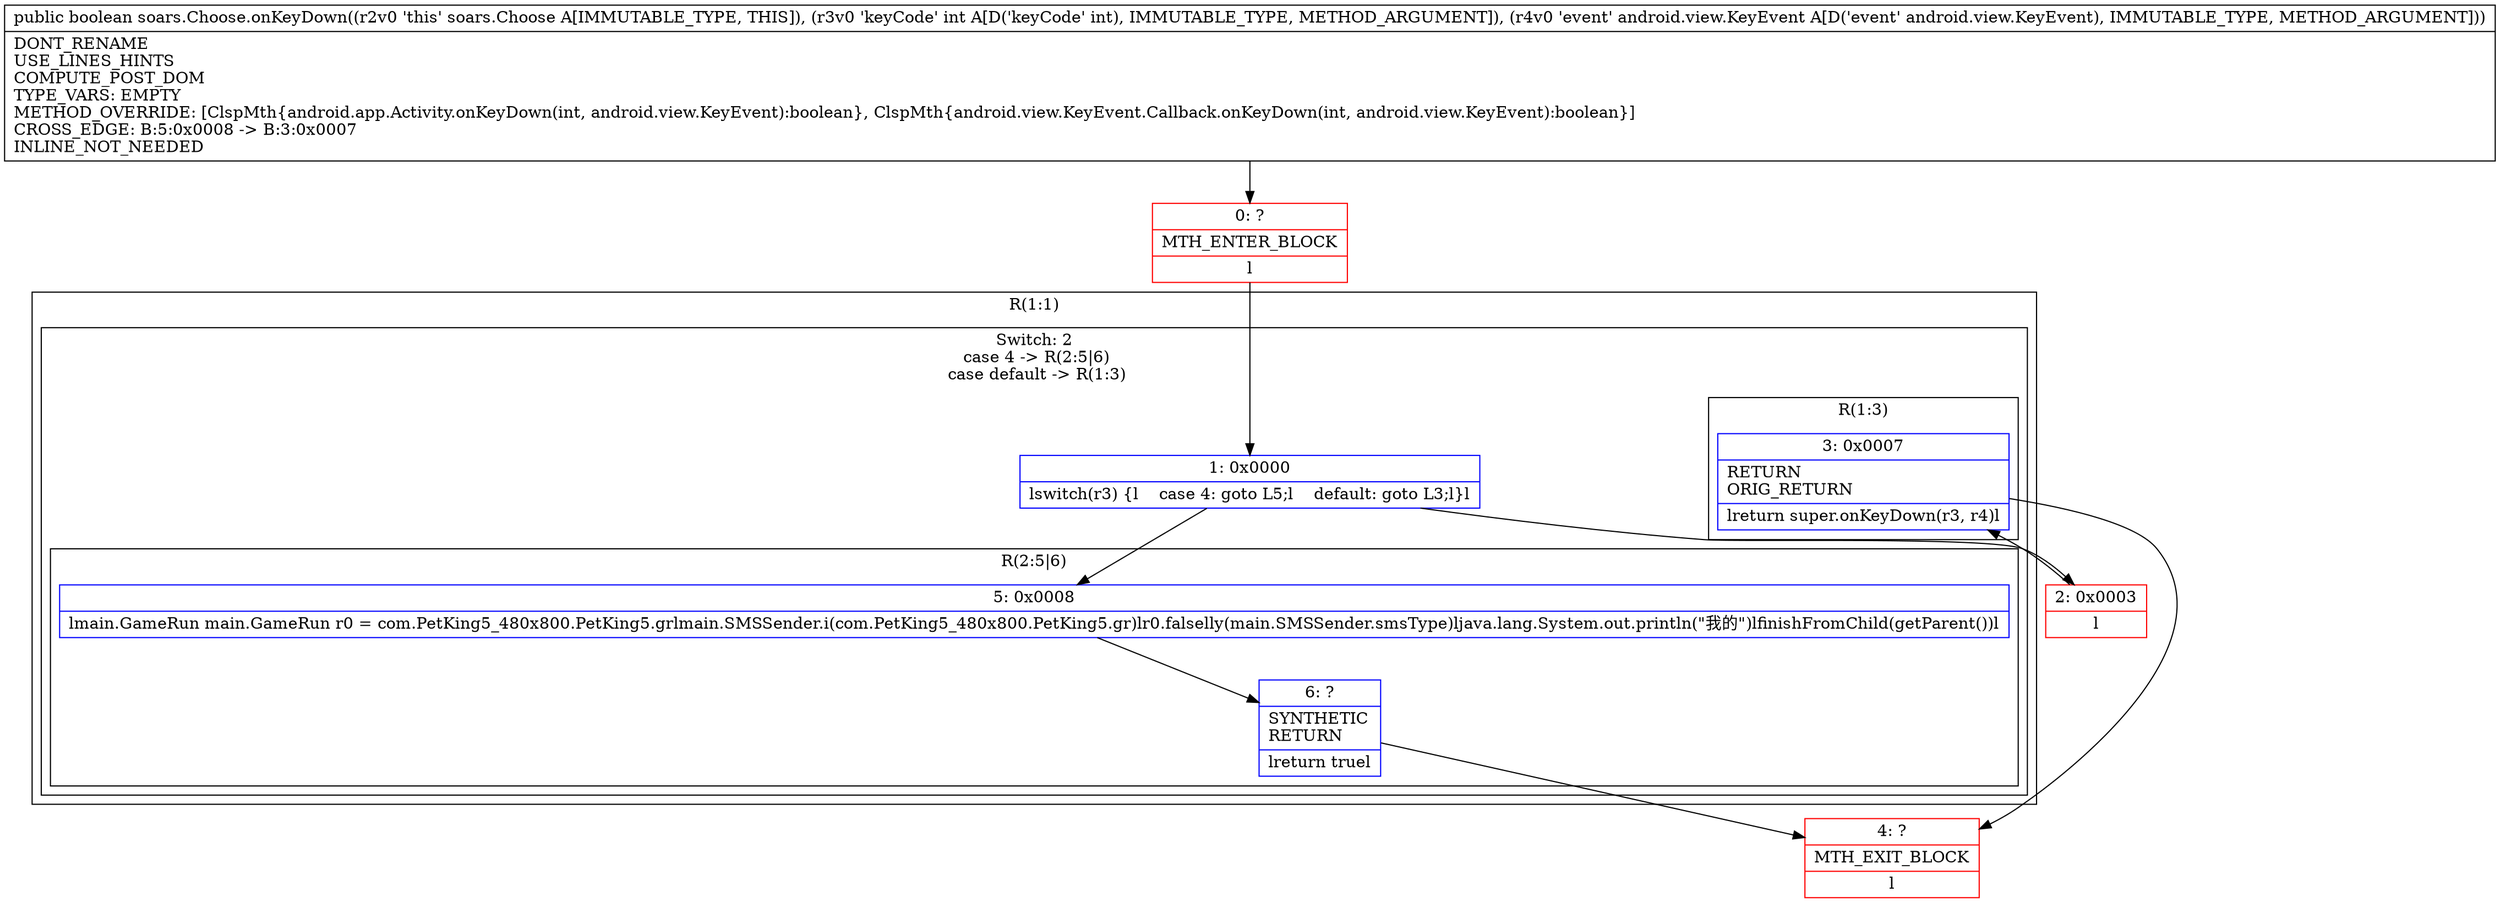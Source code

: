 digraph "CFG forsoars.Choose.onKeyDown(ILandroid\/view\/KeyEvent;)Z" {
subgraph cluster_Region_1877474019 {
label = "R(1:1)";
node [shape=record,color=blue];
subgraph cluster_SwitchRegion_506562649 {
label = "Switch: 2
 case 4 -> R(2:5|6)
 case default -> R(1:3)";
node [shape=record,color=blue];
Node_1 [shape=record,label="{1\:\ 0x0000|lswitch(r3) \{l    case 4: goto L5;l    default: goto L3;l\}l}"];
subgraph cluster_Region_490279229 {
label = "R(2:5|6)";
node [shape=record,color=blue];
Node_5 [shape=record,label="{5\:\ 0x0008|lmain.GameRun main.GameRun r0 = com.PetKing5_480x800.PetKing5.grlmain.SMSSender.i(com.PetKing5_480x800.PetKing5.gr)lr0.falselly(main.SMSSender.smsType)ljava.lang.System.out.println(\"我的\")lfinishFromChild(getParent())l}"];
Node_6 [shape=record,label="{6\:\ ?|SYNTHETIC\lRETURN\l|lreturn truel}"];
}
subgraph cluster_Region_603994709 {
label = "R(1:3)";
node [shape=record,color=blue];
Node_3 [shape=record,label="{3\:\ 0x0007|RETURN\lORIG_RETURN\l|lreturn super.onKeyDown(r3, r4)l}"];
}
}
}
Node_0 [shape=record,color=red,label="{0\:\ ?|MTH_ENTER_BLOCK\l|l}"];
Node_2 [shape=record,color=red,label="{2\:\ 0x0003|l}"];
Node_4 [shape=record,color=red,label="{4\:\ ?|MTH_EXIT_BLOCK\l|l}"];
MethodNode[shape=record,label="{public boolean soars.Choose.onKeyDown((r2v0 'this' soars.Choose A[IMMUTABLE_TYPE, THIS]), (r3v0 'keyCode' int A[D('keyCode' int), IMMUTABLE_TYPE, METHOD_ARGUMENT]), (r4v0 'event' android.view.KeyEvent A[D('event' android.view.KeyEvent), IMMUTABLE_TYPE, METHOD_ARGUMENT]))  | DONT_RENAME\lUSE_LINES_HINTS\lCOMPUTE_POST_DOM\lTYPE_VARS: EMPTY\lMETHOD_OVERRIDE: [ClspMth\{android.app.Activity.onKeyDown(int, android.view.KeyEvent):boolean\}, ClspMth\{android.view.KeyEvent.Callback.onKeyDown(int, android.view.KeyEvent):boolean\}]\lCROSS_EDGE: B:5:0x0008 \-\> B:3:0x0007\lINLINE_NOT_NEEDED\l}"];
MethodNode -> Node_0;
Node_1 -> Node_2;
Node_1 -> Node_5;
Node_5 -> Node_6;
Node_6 -> Node_4;
Node_3 -> Node_4;
Node_0 -> Node_1;
Node_2 -> Node_3;
}

